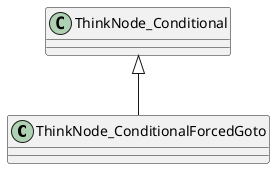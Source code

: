 @startuml
class ThinkNode_ConditionalForcedGoto {
}
ThinkNode_Conditional <|-- ThinkNode_ConditionalForcedGoto
@enduml
